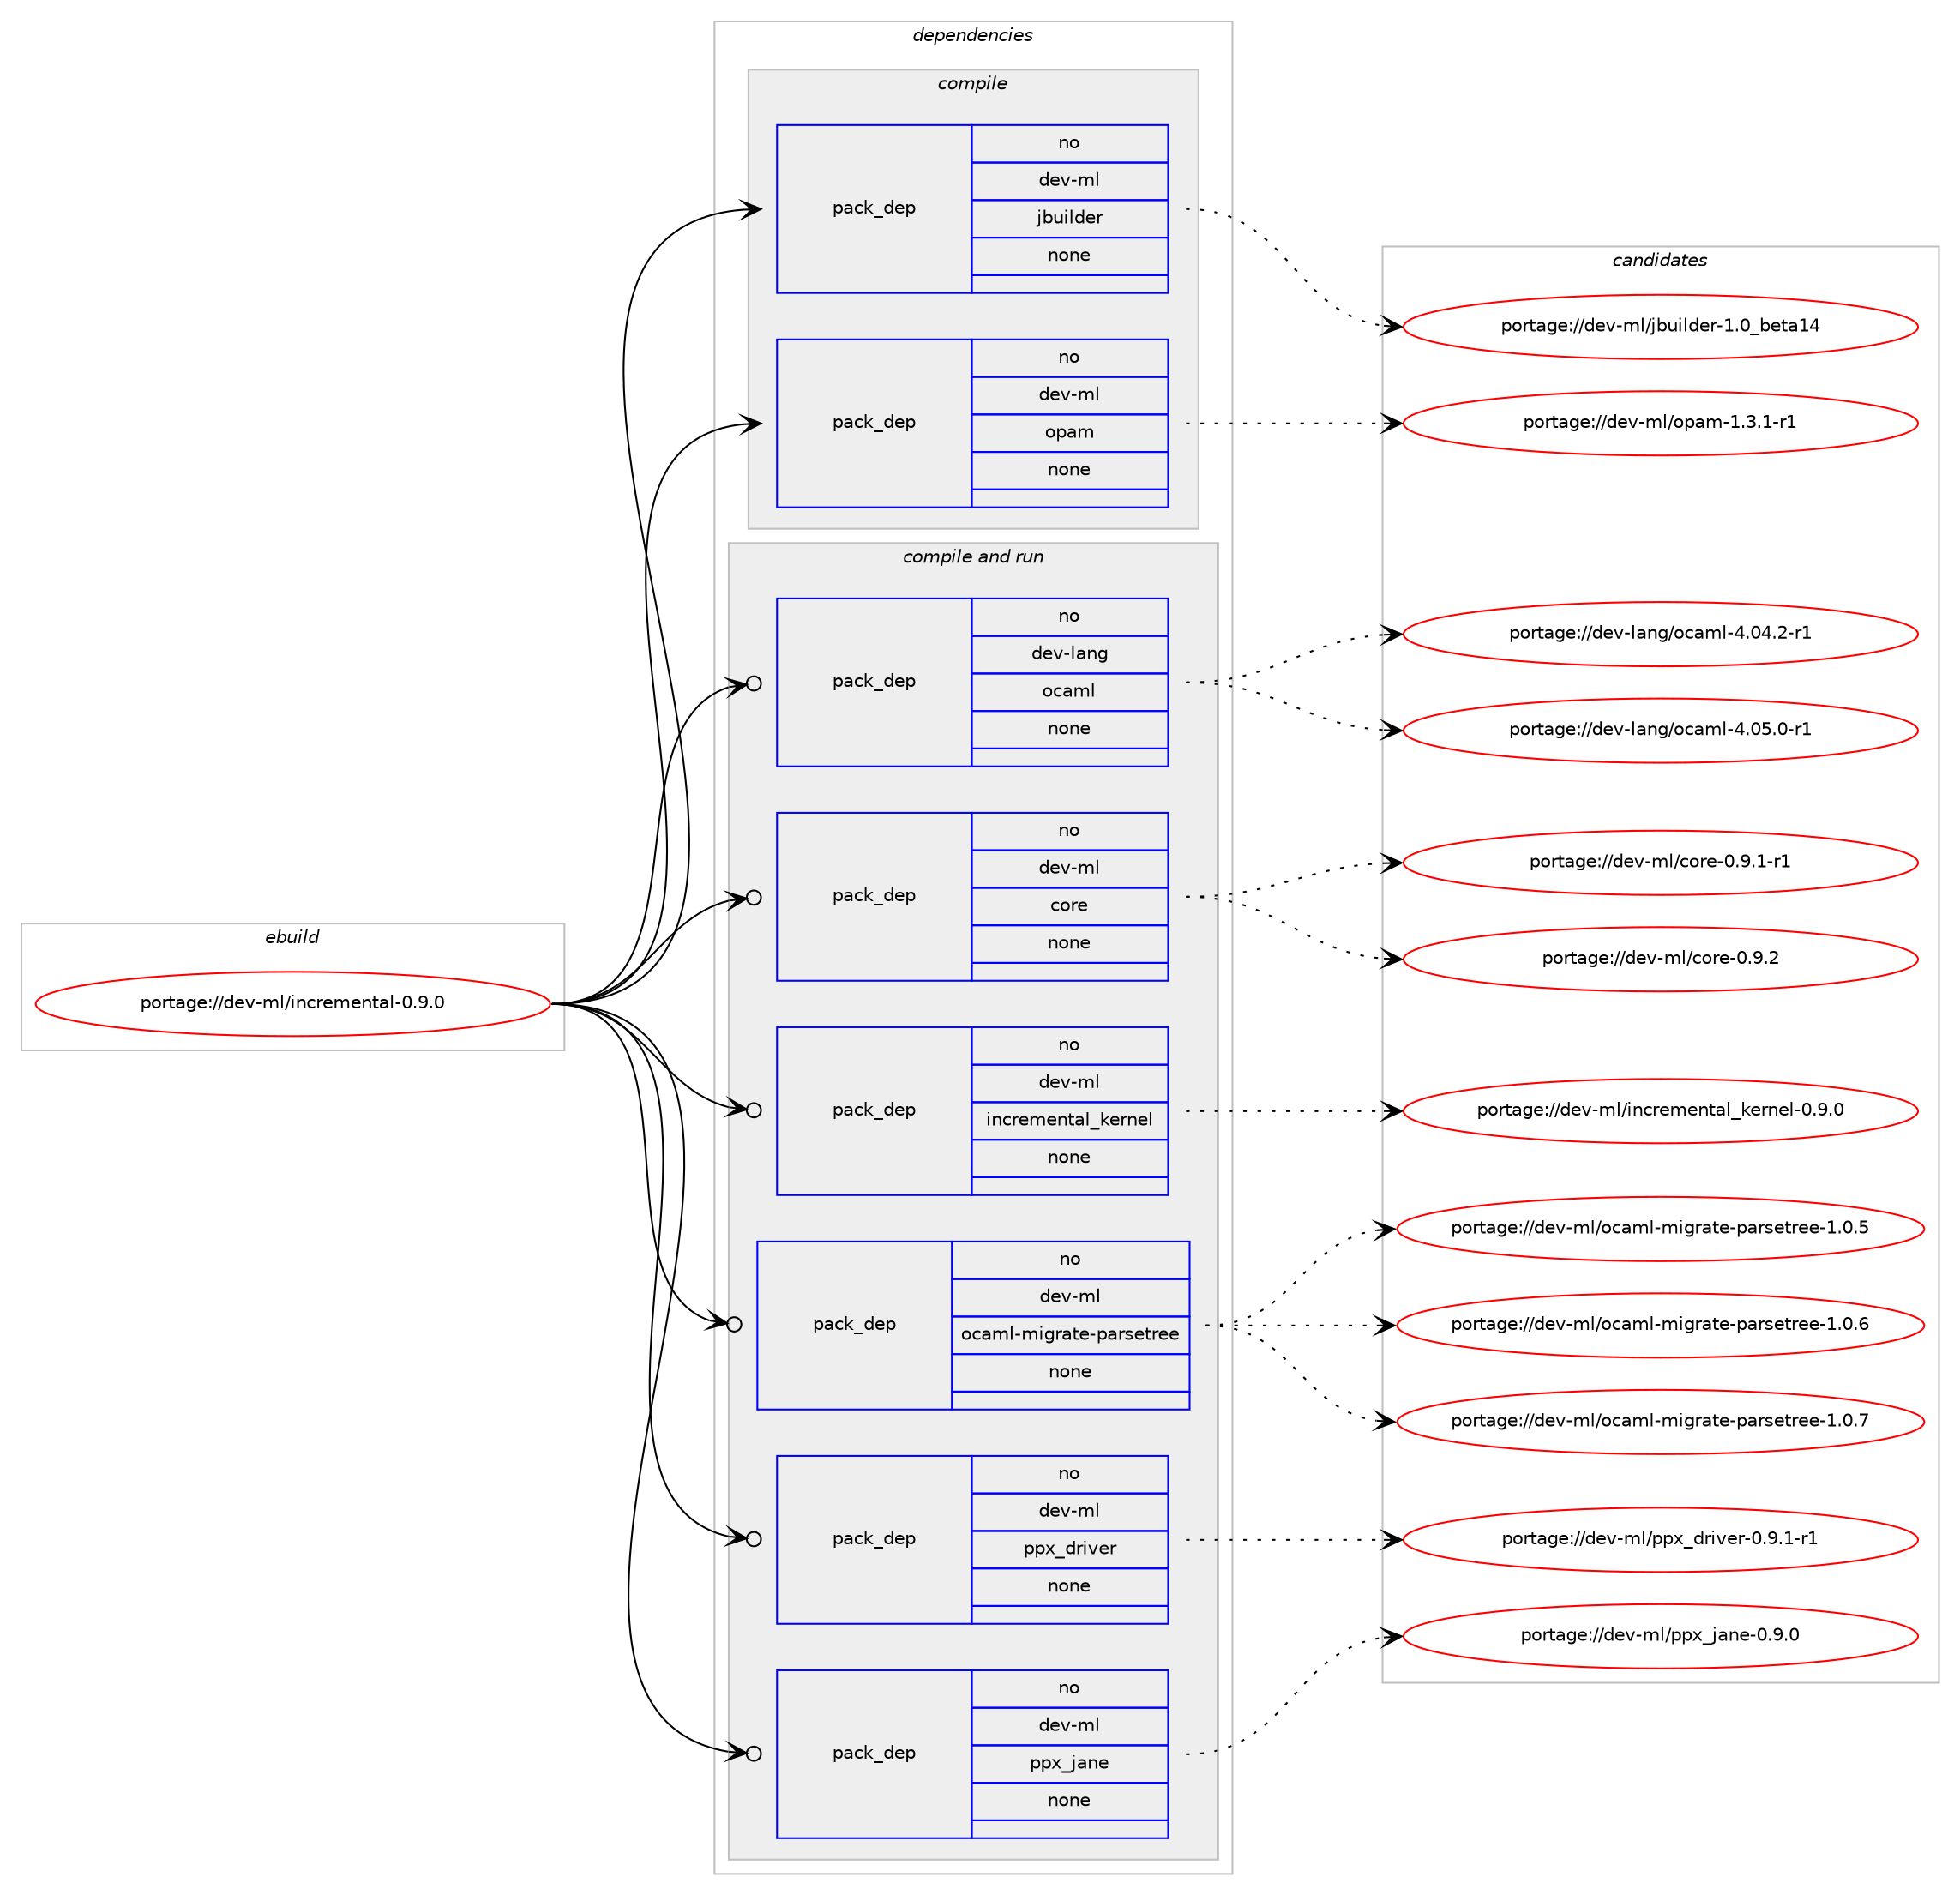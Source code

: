 digraph prolog {

# *************
# Graph options
# *************

newrank=true;
concentrate=true;
compound=true;
graph [rankdir=LR,fontname=Helvetica,fontsize=10,ranksep=1.5];#, ranksep=2.5, nodesep=0.2];
edge  [arrowhead=vee];
node  [fontname=Helvetica,fontsize=10];

# **********
# The ebuild
# **********

subgraph cluster_leftcol {
color=gray;
rank=same;
label=<<i>ebuild</i>>;
id [label="portage://dev-ml/incremental-0.9.0", color=red, width=4, href="../dev-ml/incremental-0.9.0.svg"];
}

# ****************
# The dependencies
# ****************

subgraph cluster_midcol {
color=gray;
label=<<i>dependencies</i>>;
subgraph cluster_compile {
fillcolor="#eeeeee";
style=filled;
label=<<i>compile</i>>;
subgraph pack80905 {
dependency106432 [label=<<TABLE BORDER="0" CELLBORDER="1" CELLSPACING="0" CELLPADDING="4" WIDTH="220"><TR><TD ROWSPAN="6" CELLPADDING="30">pack_dep</TD></TR><TR><TD WIDTH="110">no</TD></TR><TR><TD>dev-ml</TD></TR><TR><TD>jbuilder</TD></TR><TR><TD>none</TD></TR><TR><TD></TD></TR></TABLE>>, shape=none, color=blue];
}
id:e -> dependency106432:w [weight=20,style="solid",arrowhead="vee"];
subgraph pack80906 {
dependency106433 [label=<<TABLE BORDER="0" CELLBORDER="1" CELLSPACING="0" CELLPADDING="4" WIDTH="220"><TR><TD ROWSPAN="6" CELLPADDING="30">pack_dep</TD></TR><TR><TD WIDTH="110">no</TD></TR><TR><TD>dev-ml</TD></TR><TR><TD>opam</TD></TR><TR><TD>none</TD></TR><TR><TD></TD></TR></TABLE>>, shape=none, color=blue];
}
id:e -> dependency106433:w [weight=20,style="solid",arrowhead="vee"];
}
subgraph cluster_compileandrun {
fillcolor="#eeeeee";
style=filled;
label=<<i>compile and run</i>>;
subgraph pack80907 {
dependency106434 [label=<<TABLE BORDER="0" CELLBORDER="1" CELLSPACING="0" CELLPADDING="4" WIDTH="220"><TR><TD ROWSPAN="6" CELLPADDING="30">pack_dep</TD></TR><TR><TD WIDTH="110">no</TD></TR><TR><TD>dev-lang</TD></TR><TR><TD>ocaml</TD></TR><TR><TD>none</TD></TR><TR><TD></TD></TR></TABLE>>, shape=none, color=blue];
}
id:e -> dependency106434:w [weight=20,style="solid",arrowhead="odotvee"];
subgraph pack80908 {
dependency106435 [label=<<TABLE BORDER="0" CELLBORDER="1" CELLSPACING="0" CELLPADDING="4" WIDTH="220"><TR><TD ROWSPAN="6" CELLPADDING="30">pack_dep</TD></TR><TR><TD WIDTH="110">no</TD></TR><TR><TD>dev-ml</TD></TR><TR><TD>core</TD></TR><TR><TD>none</TD></TR><TR><TD></TD></TR></TABLE>>, shape=none, color=blue];
}
id:e -> dependency106435:w [weight=20,style="solid",arrowhead="odotvee"];
subgraph pack80909 {
dependency106436 [label=<<TABLE BORDER="0" CELLBORDER="1" CELLSPACING="0" CELLPADDING="4" WIDTH="220"><TR><TD ROWSPAN="6" CELLPADDING="30">pack_dep</TD></TR><TR><TD WIDTH="110">no</TD></TR><TR><TD>dev-ml</TD></TR><TR><TD>incremental_kernel</TD></TR><TR><TD>none</TD></TR><TR><TD></TD></TR></TABLE>>, shape=none, color=blue];
}
id:e -> dependency106436:w [weight=20,style="solid",arrowhead="odotvee"];
subgraph pack80910 {
dependency106437 [label=<<TABLE BORDER="0" CELLBORDER="1" CELLSPACING="0" CELLPADDING="4" WIDTH="220"><TR><TD ROWSPAN="6" CELLPADDING="30">pack_dep</TD></TR><TR><TD WIDTH="110">no</TD></TR><TR><TD>dev-ml</TD></TR><TR><TD>ocaml-migrate-parsetree</TD></TR><TR><TD>none</TD></TR><TR><TD></TD></TR></TABLE>>, shape=none, color=blue];
}
id:e -> dependency106437:w [weight=20,style="solid",arrowhead="odotvee"];
subgraph pack80911 {
dependency106438 [label=<<TABLE BORDER="0" CELLBORDER="1" CELLSPACING="0" CELLPADDING="4" WIDTH="220"><TR><TD ROWSPAN="6" CELLPADDING="30">pack_dep</TD></TR><TR><TD WIDTH="110">no</TD></TR><TR><TD>dev-ml</TD></TR><TR><TD>ppx_driver</TD></TR><TR><TD>none</TD></TR><TR><TD></TD></TR></TABLE>>, shape=none, color=blue];
}
id:e -> dependency106438:w [weight=20,style="solid",arrowhead="odotvee"];
subgraph pack80912 {
dependency106439 [label=<<TABLE BORDER="0" CELLBORDER="1" CELLSPACING="0" CELLPADDING="4" WIDTH="220"><TR><TD ROWSPAN="6" CELLPADDING="30">pack_dep</TD></TR><TR><TD WIDTH="110">no</TD></TR><TR><TD>dev-ml</TD></TR><TR><TD>ppx_jane</TD></TR><TR><TD>none</TD></TR><TR><TD></TD></TR></TABLE>>, shape=none, color=blue];
}
id:e -> dependency106439:w [weight=20,style="solid",arrowhead="odotvee"];
}
subgraph cluster_run {
fillcolor="#eeeeee";
style=filled;
label=<<i>run</i>>;
}
}

# **************
# The candidates
# **************

subgraph cluster_choices {
rank=same;
color=gray;
label=<<i>candidates</i>>;

subgraph choice80905 {
color=black;
nodesep=1;
choiceportage100101118451091084710698117105108100101114454946489598101116974952 [label="portage://dev-ml/jbuilder-1.0_beta14", color=red, width=4,href="../dev-ml/jbuilder-1.0_beta14.svg"];
dependency106432:e -> choiceportage100101118451091084710698117105108100101114454946489598101116974952:w [style=dotted,weight="100"];
}
subgraph choice80906 {
color=black;
nodesep=1;
choiceportage1001011184510910847111112971094549465146494511449 [label="portage://dev-ml/opam-1.3.1-r1", color=red, width=4,href="../dev-ml/opam-1.3.1-r1.svg"];
dependency106433:e -> choiceportage1001011184510910847111112971094549465146494511449:w [style=dotted,weight="100"];
}
subgraph choice80907 {
color=black;
nodesep=1;
choiceportage1001011184510897110103471119997109108455246485246504511449 [label="portage://dev-lang/ocaml-4.04.2-r1", color=red, width=4,href="../dev-lang/ocaml-4.04.2-r1.svg"];
choiceportage1001011184510897110103471119997109108455246485346484511449 [label="portage://dev-lang/ocaml-4.05.0-r1", color=red, width=4,href="../dev-lang/ocaml-4.05.0-r1.svg"];
dependency106434:e -> choiceportage1001011184510897110103471119997109108455246485246504511449:w [style=dotted,weight="100"];
dependency106434:e -> choiceportage1001011184510897110103471119997109108455246485346484511449:w [style=dotted,weight="100"];
}
subgraph choice80908 {
color=black;
nodesep=1;
choiceportage1001011184510910847991111141014548465746494511449 [label="portage://dev-ml/core-0.9.1-r1", color=red, width=4,href="../dev-ml/core-0.9.1-r1.svg"];
choiceportage100101118451091084799111114101454846574650 [label="portage://dev-ml/core-0.9.2", color=red, width=4,href="../dev-ml/core-0.9.2.svg"];
dependency106435:e -> choiceportage1001011184510910847991111141014548465746494511449:w [style=dotted,weight="100"];
dependency106435:e -> choiceportage100101118451091084799111114101454846574650:w [style=dotted,weight="100"];
}
subgraph choice80909 {
color=black;
nodesep=1;
choiceportage1001011184510910847105110991141011091011101169710895107101114110101108454846574648 [label="portage://dev-ml/incremental_kernel-0.9.0", color=red, width=4,href="../dev-ml/incremental_kernel-0.9.0.svg"];
dependency106436:e -> choiceportage1001011184510910847105110991141011091011101169710895107101114110101108454846574648:w [style=dotted,weight="100"];
}
subgraph choice80910 {
color=black;
nodesep=1;
choiceportage1001011184510910847111999710910845109105103114971161014511297114115101116114101101454946484653 [label="portage://dev-ml/ocaml-migrate-parsetree-1.0.5", color=red, width=4,href="../dev-ml/ocaml-migrate-parsetree-1.0.5.svg"];
choiceportage1001011184510910847111999710910845109105103114971161014511297114115101116114101101454946484654 [label="portage://dev-ml/ocaml-migrate-parsetree-1.0.6", color=red, width=4,href="../dev-ml/ocaml-migrate-parsetree-1.0.6.svg"];
choiceportage1001011184510910847111999710910845109105103114971161014511297114115101116114101101454946484655 [label="portage://dev-ml/ocaml-migrate-parsetree-1.0.7", color=red, width=4,href="../dev-ml/ocaml-migrate-parsetree-1.0.7.svg"];
dependency106437:e -> choiceportage1001011184510910847111999710910845109105103114971161014511297114115101116114101101454946484653:w [style=dotted,weight="100"];
dependency106437:e -> choiceportage1001011184510910847111999710910845109105103114971161014511297114115101116114101101454946484654:w [style=dotted,weight="100"];
dependency106437:e -> choiceportage1001011184510910847111999710910845109105103114971161014511297114115101116114101101454946484655:w [style=dotted,weight="100"];
}
subgraph choice80911 {
color=black;
nodesep=1;
choiceportage1001011184510910847112112120951001141051181011144548465746494511449 [label="portage://dev-ml/ppx_driver-0.9.1-r1", color=red, width=4,href="../dev-ml/ppx_driver-0.9.1-r1.svg"];
dependency106438:e -> choiceportage1001011184510910847112112120951001141051181011144548465746494511449:w [style=dotted,weight="100"];
}
subgraph choice80912 {
color=black;
nodesep=1;
choiceportage10010111845109108471121121209510697110101454846574648 [label="portage://dev-ml/ppx_jane-0.9.0", color=red, width=4,href="../dev-ml/ppx_jane-0.9.0.svg"];
dependency106439:e -> choiceportage10010111845109108471121121209510697110101454846574648:w [style=dotted,weight="100"];
}
}

}
